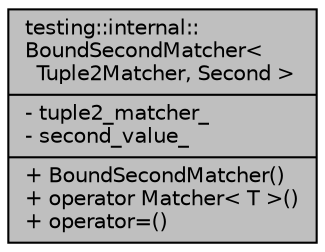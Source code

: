 digraph "testing::internal::BoundSecondMatcher&lt; Tuple2Matcher, Second &gt;"
{
  edge [fontname="Helvetica",fontsize="10",labelfontname="Helvetica",labelfontsize="10"];
  node [fontname="Helvetica",fontsize="10",shape=record];
  Node1 [label="{testing::internal::\lBoundSecondMatcher\<\l Tuple2Matcher, Second \>\n|- tuple2_matcher_\l- second_value_\l|+ BoundSecondMatcher()\l+ operator Matcher\< T \>()\l+ operator=()\l}",height=0.2,width=0.4,color="black", fillcolor="grey75", style="filled", fontcolor="black"];
}
